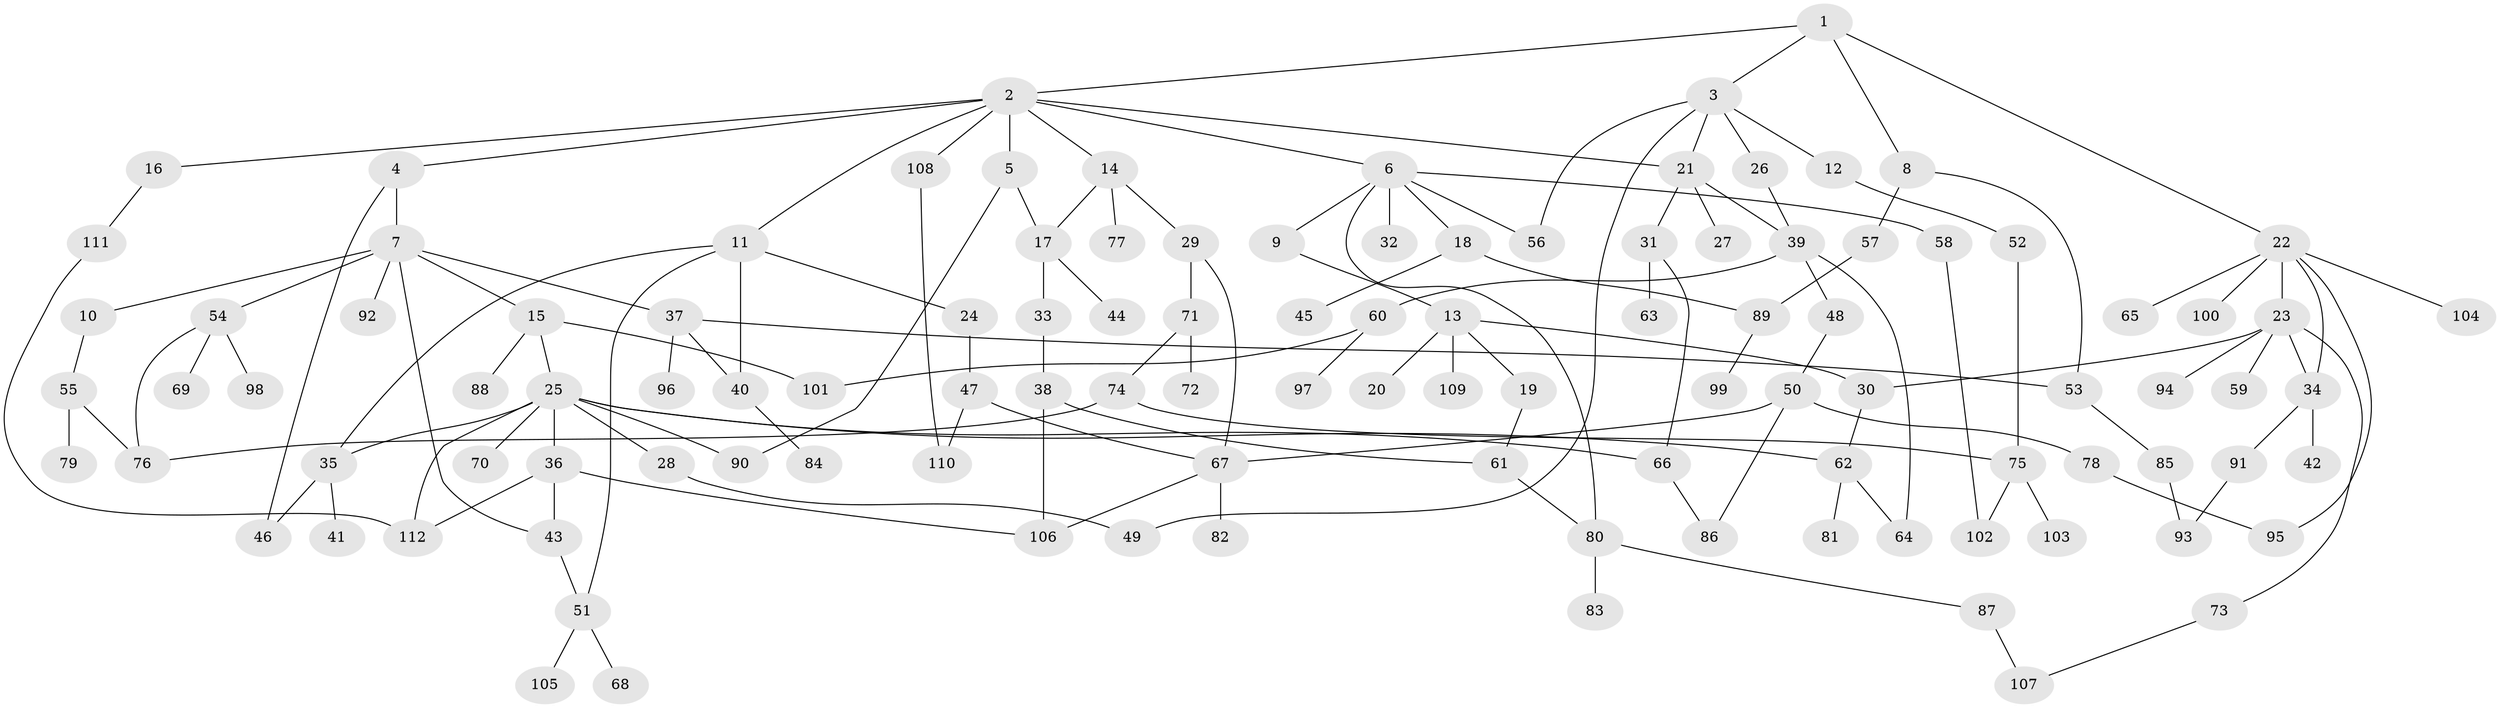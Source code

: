 // coarse degree distribution, {20: 0.030303030303030304, 6: 0.06060606060606061, 3: 0.21212121212121213, 5: 0.030303030303030304, 10: 0.030303030303030304, 2: 0.30303030303030304, 1: 0.24242424242424243, 4: 0.09090909090909091}
// Generated by graph-tools (version 1.1) at 2025/17/03/04/25 18:17:07]
// undirected, 112 vertices, 147 edges
graph export_dot {
graph [start="1"]
  node [color=gray90,style=filled];
  1;
  2;
  3;
  4;
  5;
  6;
  7;
  8;
  9;
  10;
  11;
  12;
  13;
  14;
  15;
  16;
  17;
  18;
  19;
  20;
  21;
  22;
  23;
  24;
  25;
  26;
  27;
  28;
  29;
  30;
  31;
  32;
  33;
  34;
  35;
  36;
  37;
  38;
  39;
  40;
  41;
  42;
  43;
  44;
  45;
  46;
  47;
  48;
  49;
  50;
  51;
  52;
  53;
  54;
  55;
  56;
  57;
  58;
  59;
  60;
  61;
  62;
  63;
  64;
  65;
  66;
  67;
  68;
  69;
  70;
  71;
  72;
  73;
  74;
  75;
  76;
  77;
  78;
  79;
  80;
  81;
  82;
  83;
  84;
  85;
  86;
  87;
  88;
  89;
  90;
  91;
  92;
  93;
  94;
  95;
  96;
  97;
  98;
  99;
  100;
  101;
  102;
  103;
  104;
  105;
  106;
  107;
  108;
  109;
  110;
  111;
  112;
  1 -- 2;
  1 -- 3;
  1 -- 8;
  1 -- 22;
  2 -- 4;
  2 -- 5;
  2 -- 6;
  2 -- 11;
  2 -- 14;
  2 -- 16;
  2 -- 108;
  2 -- 21;
  3 -- 12;
  3 -- 21;
  3 -- 26;
  3 -- 56;
  3 -- 49;
  4 -- 7;
  4 -- 46;
  5 -- 90;
  5 -- 17;
  6 -- 9;
  6 -- 18;
  6 -- 32;
  6 -- 56;
  6 -- 58;
  6 -- 80;
  7 -- 10;
  7 -- 15;
  7 -- 37;
  7 -- 54;
  7 -- 92;
  7 -- 43;
  8 -- 57;
  8 -- 53;
  9 -- 13;
  10 -- 55;
  11 -- 24;
  11 -- 40;
  11 -- 51;
  11 -- 35;
  12 -- 52;
  13 -- 19;
  13 -- 20;
  13 -- 109;
  13 -- 30;
  14 -- 17;
  14 -- 29;
  14 -- 77;
  15 -- 25;
  15 -- 88;
  15 -- 101;
  16 -- 111;
  17 -- 33;
  17 -- 44;
  18 -- 45;
  18 -- 89;
  19 -- 61;
  21 -- 27;
  21 -- 31;
  21 -- 39;
  22 -- 23;
  22 -- 65;
  22 -- 95;
  22 -- 100;
  22 -- 104;
  22 -- 34;
  23 -- 30;
  23 -- 34;
  23 -- 59;
  23 -- 73;
  23 -- 94;
  24 -- 47;
  25 -- 28;
  25 -- 35;
  25 -- 36;
  25 -- 70;
  25 -- 90;
  25 -- 66;
  25 -- 112;
  25 -- 62;
  26 -- 39;
  28 -- 49;
  29 -- 67;
  29 -- 71;
  30 -- 62;
  31 -- 63;
  31 -- 66;
  33 -- 38;
  34 -- 42;
  34 -- 91;
  35 -- 41;
  35 -- 46;
  36 -- 43;
  36 -- 106;
  36 -- 112;
  37 -- 53;
  37 -- 96;
  37 -- 40;
  38 -- 61;
  38 -- 106;
  39 -- 48;
  39 -- 60;
  39 -- 64;
  40 -- 84;
  43 -- 51;
  47 -- 110;
  47 -- 67;
  48 -- 50;
  50 -- 78;
  50 -- 67;
  50 -- 86;
  51 -- 68;
  51 -- 105;
  52 -- 75;
  53 -- 85;
  54 -- 69;
  54 -- 76;
  54 -- 98;
  55 -- 79;
  55 -- 76;
  57 -- 89;
  58 -- 102;
  60 -- 97;
  60 -- 101;
  61 -- 80;
  62 -- 64;
  62 -- 81;
  66 -- 86;
  67 -- 82;
  67 -- 106;
  71 -- 72;
  71 -- 74;
  73 -- 107;
  74 -- 75;
  74 -- 76;
  75 -- 103;
  75 -- 102;
  78 -- 95;
  80 -- 83;
  80 -- 87;
  85 -- 93;
  87 -- 107;
  89 -- 99;
  91 -- 93;
  108 -- 110;
  111 -- 112;
}
